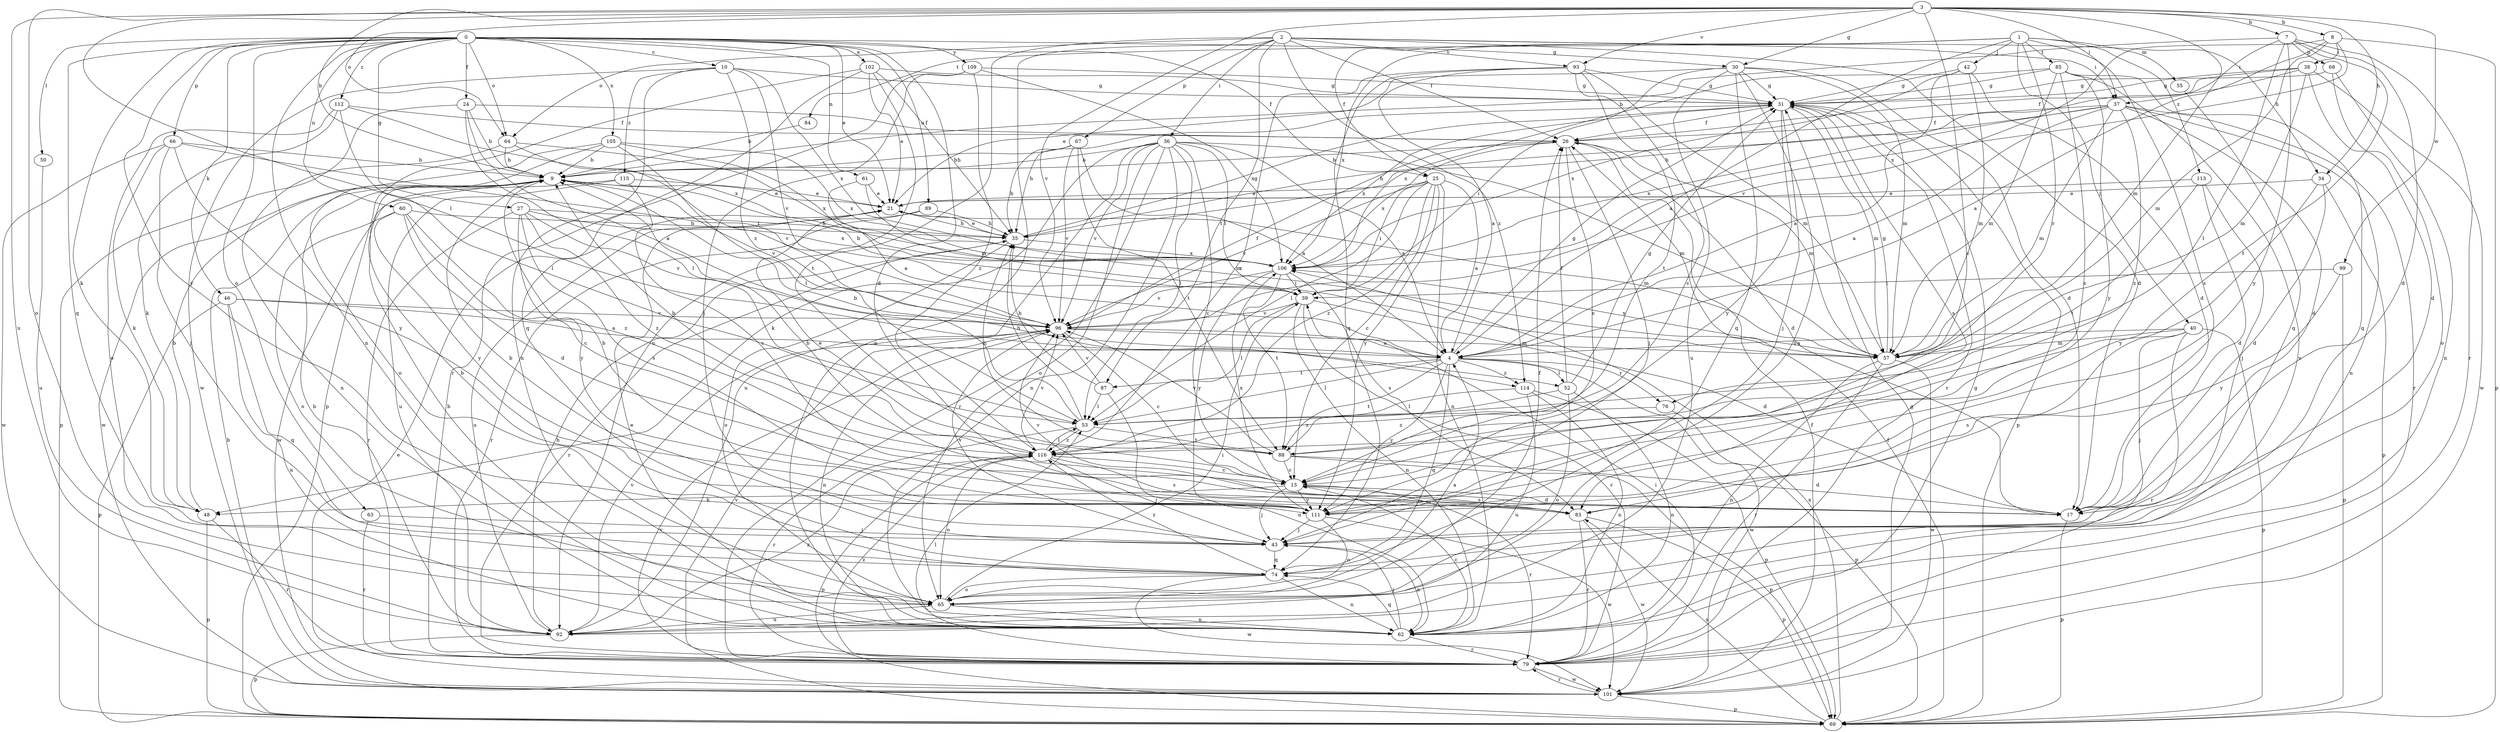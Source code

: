 strict digraph  {
0;
1;
2;
3;
4;
7;
8;
9;
10;
13;
17;
21;
24;
25;
26;
27;
30;
31;
34;
35;
36;
37;
38;
39;
40;
42;
43;
46;
48;
50;
52;
53;
55;
57;
60;
61;
62;
63;
64;
65;
66;
67;
68;
69;
74;
76;
79;
83;
84;
85;
87;
88;
89;
92;
93;
96;
99;
101;
102;
105;
106;
109;
111;
112;
113;
114;
115;
116;
0 -> 10  [label=c];
0 -> 17  [label=d];
0 -> 21  [label=e];
0 -> 24  [label=f];
0 -> 25  [label=f];
0 -> 27  [label=g];
0 -> 30  [label=g];
0 -> 46  [label=k];
0 -> 48  [label=k];
0 -> 50  [label=l];
0 -> 60  [label=n];
0 -> 61  [label=n];
0 -> 62  [label=n];
0 -> 63  [label=o];
0 -> 64  [label=o];
0 -> 66  [label=p];
0 -> 74  [label=q];
0 -> 89  [label=u];
0 -> 102  [label=x];
0 -> 105  [label=x];
0 -> 109  [label=y];
0 -> 111  [label=y];
0 -> 112  [label=z];
1 -> 4  [label=a];
1 -> 25  [label=f];
1 -> 40  [label=j];
1 -> 42  [label=j];
1 -> 55  [label=m];
1 -> 76  [label=r];
1 -> 83  [label=s];
1 -> 84  [label=t];
1 -> 85  [label=t];
1 -> 106  [label=x];
1 -> 113  [label=z];
2 -> 17  [label=d];
2 -> 26  [label=f];
2 -> 34  [label=h];
2 -> 36  [label=i];
2 -> 37  [label=i];
2 -> 62  [label=n];
2 -> 64  [label=o];
2 -> 67  [label=p];
2 -> 87  [label=t];
2 -> 92  [label=u];
2 -> 93  [label=v];
2 -> 114  [label=z];
3 -> 7  [label=b];
3 -> 8  [label=b];
3 -> 9  [label=b];
3 -> 13  [label=c];
3 -> 30  [label=g];
3 -> 34  [label=h];
3 -> 37  [label=i];
3 -> 52  [label=l];
3 -> 57  [label=m];
3 -> 64  [label=o];
3 -> 65  [label=o];
3 -> 92  [label=u];
3 -> 93  [label=v];
3 -> 96  [label=v];
3 -> 99  [label=w];
4 -> 31  [label=g];
4 -> 52  [label=l];
4 -> 53  [label=l];
4 -> 74  [label=q];
4 -> 76  [label=r];
4 -> 87  [label=t];
4 -> 88  [label=t];
4 -> 101  [label=w];
4 -> 111  [label=y];
4 -> 114  [label=z];
7 -> 9  [label=b];
7 -> 17  [label=d];
7 -> 37  [label=i];
7 -> 53  [label=l];
7 -> 68  [label=p];
7 -> 79  [label=r];
7 -> 88  [label=t];
7 -> 111  [label=y];
8 -> 4  [label=a];
8 -> 38  [label=i];
8 -> 57  [label=m];
8 -> 69  [label=p];
8 -> 96  [label=v];
8 -> 106  [label=x];
9 -> 21  [label=e];
9 -> 96  [label=v];
10 -> 31  [label=g];
10 -> 62  [label=n];
10 -> 96  [label=v];
10 -> 101  [label=w];
10 -> 106  [label=x];
10 -> 114  [label=z];
10 -> 115  [label=z];
13 -> 17  [label=d];
13 -> 21  [label=e];
13 -> 43  [label=j];
13 -> 48  [label=k];
13 -> 79  [label=r];
13 -> 83  [label=s];
13 -> 111  [label=y];
17 -> 9  [label=b];
17 -> 69  [label=p];
21 -> 35  [label=h];
21 -> 57  [label=m];
24 -> 4  [label=a];
24 -> 9  [label=b];
24 -> 26  [label=f];
24 -> 53  [label=l];
24 -> 69  [label=p];
25 -> 4  [label=a];
25 -> 13  [label=c];
25 -> 21  [label=e];
25 -> 39  [label=i];
25 -> 53  [label=l];
25 -> 62  [label=n];
25 -> 96  [label=v];
25 -> 111  [label=y];
25 -> 116  [label=z];
26 -> 9  [label=b];
26 -> 13  [label=c];
26 -> 17  [label=d];
26 -> 43  [label=j];
26 -> 57  [label=m];
26 -> 106  [label=x];
27 -> 35  [label=h];
27 -> 79  [label=r];
27 -> 83  [label=s];
27 -> 96  [label=v];
27 -> 106  [label=x];
27 -> 111  [label=y];
27 -> 116  [label=z];
30 -> 17  [label=d];
30 -> 21  [label=e];
30 -> 31  [label=g];
30 -> 39  [label=i];
30 -> 57  [label=m];
30 -> 65  [label=o];
30 -> 74  [label=q];
30 -> 92  [label=u];
31 -> 26  [label=f];
31 -> 35  [label=h];
31 -> 43  [label=j];
31 -> 57  [label=m];
31 -> 69  [label=p];
31 -> 79  [label=r];
31 -> 83  [label=s];
31 -> 106  [label=x];
31 -> 111  [label=y];
34 -> 17  [label=d];
34 -> 21  [label=e];
34 -> 69  [label=p];
34 -> 111  [label=y];
35 -> 21  [label=e];
35 -> 31  [label=g];
35 -> 65  [label=o];
35 -> 79  [label=r];
35 -> 106  [label=x];
36 -> 4  [label=a];
36 -> 9  [label=b];
36 -> 13  [label=c];
36 -> 39  [label=i];
36 -> 48  [label=k];
36 -> 53  [label=l];
36 -> 57  [label=m];
36 -> 62  [label=n];
36 -> 65  [label=o];
36 -> 79  [label=r];
36 -> 92  [label=u];
36 -> 96  [label=v];
37 -> 4  [label=a];
37 -> 17  [label=d];
37 -> 26  [label=f];
37 -> 35  [label=h];
37 -> 57  [label=m];
37 -> 62  [label=n];
37 -> 79  [label=r];
37 -> 106  [label=x];
37 -> 116  [label=z];
38 -> 17  [label=d];
38 -> 26  [label=f];
38 -> 31  [label=g];
38 -> 35  [label=h];
38 -> 57  [label=m];
38 -> 101  [label=w];
39 -> 9  [label=b];
39 -> 17  [label=d];
39 -> 53  [label=l];
39 -> 62  [label=n];
39 -> 79  [label=r];
39 -> 96  [label=v];
40 -> 4  [label=a];
40 -> 43  [label=j];
40 -> 57  [label=m];
40 -> 69  [label=p];
40 -> 79  [label=r];
40 -> 83  [label=s];
42 -> 4  [label=a];
42 -> 17  [label=d];
42 -> 31  [label=g];
42 -> 57  [label=m];
42 -> 106  [label=x];
43 -> 9  [label=b];
43 -> 62  [label=n];
43 -> 74  [label=q];
43 -> 96  [label=v];
46 -> 4  [label=a];
46 -> 62  [label=n];
46 -> 69  [label=p];
46 -> 74  [label=q];
46 -> 96  [label=v];
48 -> 9  [label=b];
48 -> 69  [label=p];
48 -> 79  [label=r];
50 -> 92  [label=u];
52 -> 26  [label=f];
52 -> 31  [label=g];
52 -> 62  [label=n];
52 -> 65  [label=o];
52 -> 116  [label=z];
53 -> 9  [label=b];
53 -> 35  [label=h];
53 -> 79  [label=r];
53 -> 88  [label=t];
53 -> 116  [label=z];
55 -> 74  [label=q];
57 -> 31  [label=g];
57 -> 62  [label=n];
57 -> 79  [label=r];
57 -> 101  [label=w];
57 -> 106  [label=x];
60 -> 13  [label=c];
60 -> 17  [label=d];
60 -> 35  [label=h];
60 -> 65  [label=o];
60 -> 111  [label=y];
60 -> 116  [label=z];
61 -> 4  [label=a];
61 -> 21  [label=e];
61 -> 57  [label=m];
62 -> 9  [label=b];
62 -> 13  [label=c];
62 -> 21  [label=e];
62 -> 43  [label=j];
62 -> 74  [label=q];
62 -> 79  [label=r];
63 -> 43  [label=j];
63 -> 79  [label=r];
64 -> 9  [label=b];
64 -> 62  [label=n];
64 -> 96  [label=v];
64 -> 106  [label=x];
65 -> 4  [label=a];
65 -> 26  [label=f];
65 -> 39  [label=i];
65 -> 62  [label=n];
65 -> 92  [label=u];
66 -> 9  [label=b];
66 -> 39  [label=i];
66 -> 43  [label=j];
66 -> 48  [label=k];
66 -> 101  [label=w];
66 -> 111  [label=y];
67 -> 4  [label=a];
67 -> 9  [label=b];
67 -> 35  [label=h];
67 -> 88  [label=t];
67 -> 96  [label=v];
68 -> 31  [label=g];
68 -> 62  [label=n];
68 -> 65  [label=o];
69 -> 26  [label=f];
69 -> 83  [label=s];
69 -> 96  [label=v];
69 -> 106  [label=x];
74 -> 9  [label=b];
74 -> 62  [label=n];
74 -> 65  [label=o];
74 -> 101  [label=w];
74 -> 116  [label=z];
76 -> 69  [label=p];
76 -> 116  [label=z];
79 -> 31  [label=g];
79 -> 39  [label=i];
79 -> 53  [label=l];
79 -> 96  [label=v];
79 -> 101  [label=w];
79 -> 116  [label=z];
83 -> 69  [label=p];
83 -> 79  [label=r];
83 -> 96  [label=v];
83 -> 101  [label=w];
84 -> 9  [label=b];
85 -> 13  [label=c];
85 -> 31  [label=g];
85 -> 57  [label=m];
85 -> 74  [label=q];
85 -> 92  [label=u];
85 -> 106  [label=x];
85 -> 111  [label=y];
87 -> 35  [label=h];
87 -> 53  [label=l];
87 -> 62  [label=n];
87 -> 96  [label=v];
88 -> 13  [label=c];
88 -> 17  [label=d];
88 -> 35  [label=h];
88 -> 69  [label=p];
88 -> 96  [label=v];
89 -> 35  [label=h];
89 -> 79  [label=r];
89 -> 92  [label=u];
92 -> 9  [label=b];
92 -> 35  [label=h];
92 -> 69  [label=p];
92 -> 96  [label=v];
92 -> 116  [label=z];
93 -> 4  [label=a];
93 -> 13  [label=c];
93 -> 31  [label=g];
93 -> 57  [label=m];
93 -> 74  [label=q];
93 -> 88  [label=t];
93 -> 116  [label=z];
96 -> 4  [label=a];
96 -> 13  [label=c];
96 -> 26  [label=f];
96 -> 57  [label=m];
96 -> 62  [label=n];
99 -> 39  [label=i];
99 -> 69  [label=p];
99 -> 111  [label=y];
101 -> 9  [label=b];
101 -> 21  [label=e];
101 -> 26  [label=f];
101 -> 31  [label=g];
101 -> 69  [label=p];
101 -> 79  [label=r];
102 -> 21  [label=e];
102 -> 31  [label=g];
102 -> 35  [label=h];
102 -> 69  [label=p];
102 -> 74  [label=q];
102 -> 88  [label=t];
105 -> 9  [label=b];
105 -> 53  [label=l];
105 -> 57  [label=m];
105 -> 65  [label=o];
105 -> 101  [label=w];
105 -> 106  [label=x];
106 -> 39  [label=i];
106 -> 83  [label=s];
106 -> 88  [label=t];
106 -> 96  [label=v];
106 -> 111  [label=y];
109 -> 31  [label=g];
109 -> 43  [label=j];
109 -> 79  [label=r];
109 -> 106  [label=x];
109 -> 116  [label=z];
111 -> 9  [label=b];
111 -> 43  [label=j];
111 -> 65  [label=o];
111 -> 101  [label=w];
111 -> 106  [label=x];
112 -> 26  [label=f];
112 -> 48  [label=k];
112 -> 53  [label=l];
112 -> 65  [label=o];
112 -> 106  [label=x];
113 -> 17  [label=d];
113 -> 21  [label=e];
113 -> 43  [label=j];
113 -> 88  [label=t];
114 -> 53  [label=l];
114 -> 62  [label=n];
114 -> 69  [label=p];
114 -> 92  [label=u];
115 -> 21  [label=e];
115 -> 83  [label=s];
115 -> 92  [label=u];
115 -> 101  [label=w];
116 -> 9  [label=b];
116 -> 13  [label=c];
116 -> 43  [label=j];
116 -> 53  [label=l];
116 -> 65  [label=o];
116 -> 69  [label=p];
116 -> 83  [label=s];
116 -> 96  [label=v];
}
